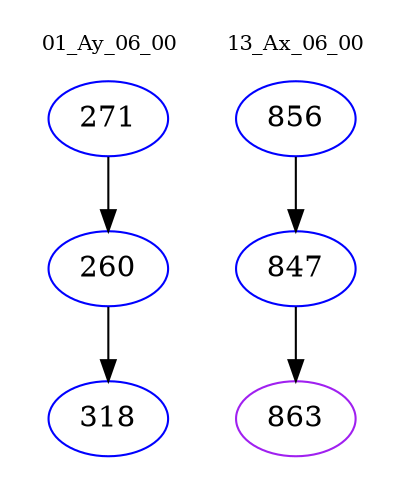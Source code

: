 digraph{
subgraph cluster_0 {
color = white
label = "01_Ay_06_00";
fontsize=10;
T0_271 [label="271", color="blue"]
T0_271 -> T0_260 [color="black"]
T0_260 [label="260", color="blue"]
T0_260 -> T0_318 [color="black"]
T0_318 [label="318", color="blue"]
}
subgraph cluster_1 {
color = white
label = "13_Ax_06_00";
fontsize=10;
T1_856 [label="856", color="blue"]
T1_856 -> T1_847 [color="black"]
T1_847 [label="847", color="blue"]
T1_847 -> T1_863 [color="black"]
T1_863 [label="863", color="purple"]
}
}
